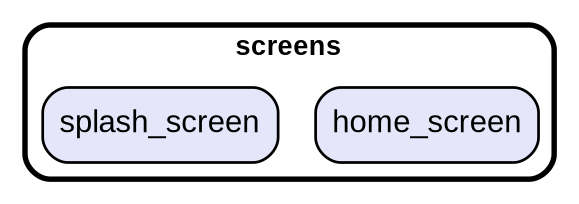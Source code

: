 digraph "" {
  graph [style=rounded fontname="Arial Black" fontsize=13 penwidth=2.6];
  node [shape=rect style="filled,rounded" fontname=Arial fontsize=15 fillcolor=Lavender penwidth=1.3];
  edge [penwidth=1.3];
  "/home_screen.dart" [label="home_screen"];
  "/splash_screen.dart" [label="splash_screen"];
  subgraph "cluster~" {
    label="screens";
    "/home_screen.dart";
    "/splash_screen.dart";
  }
}
